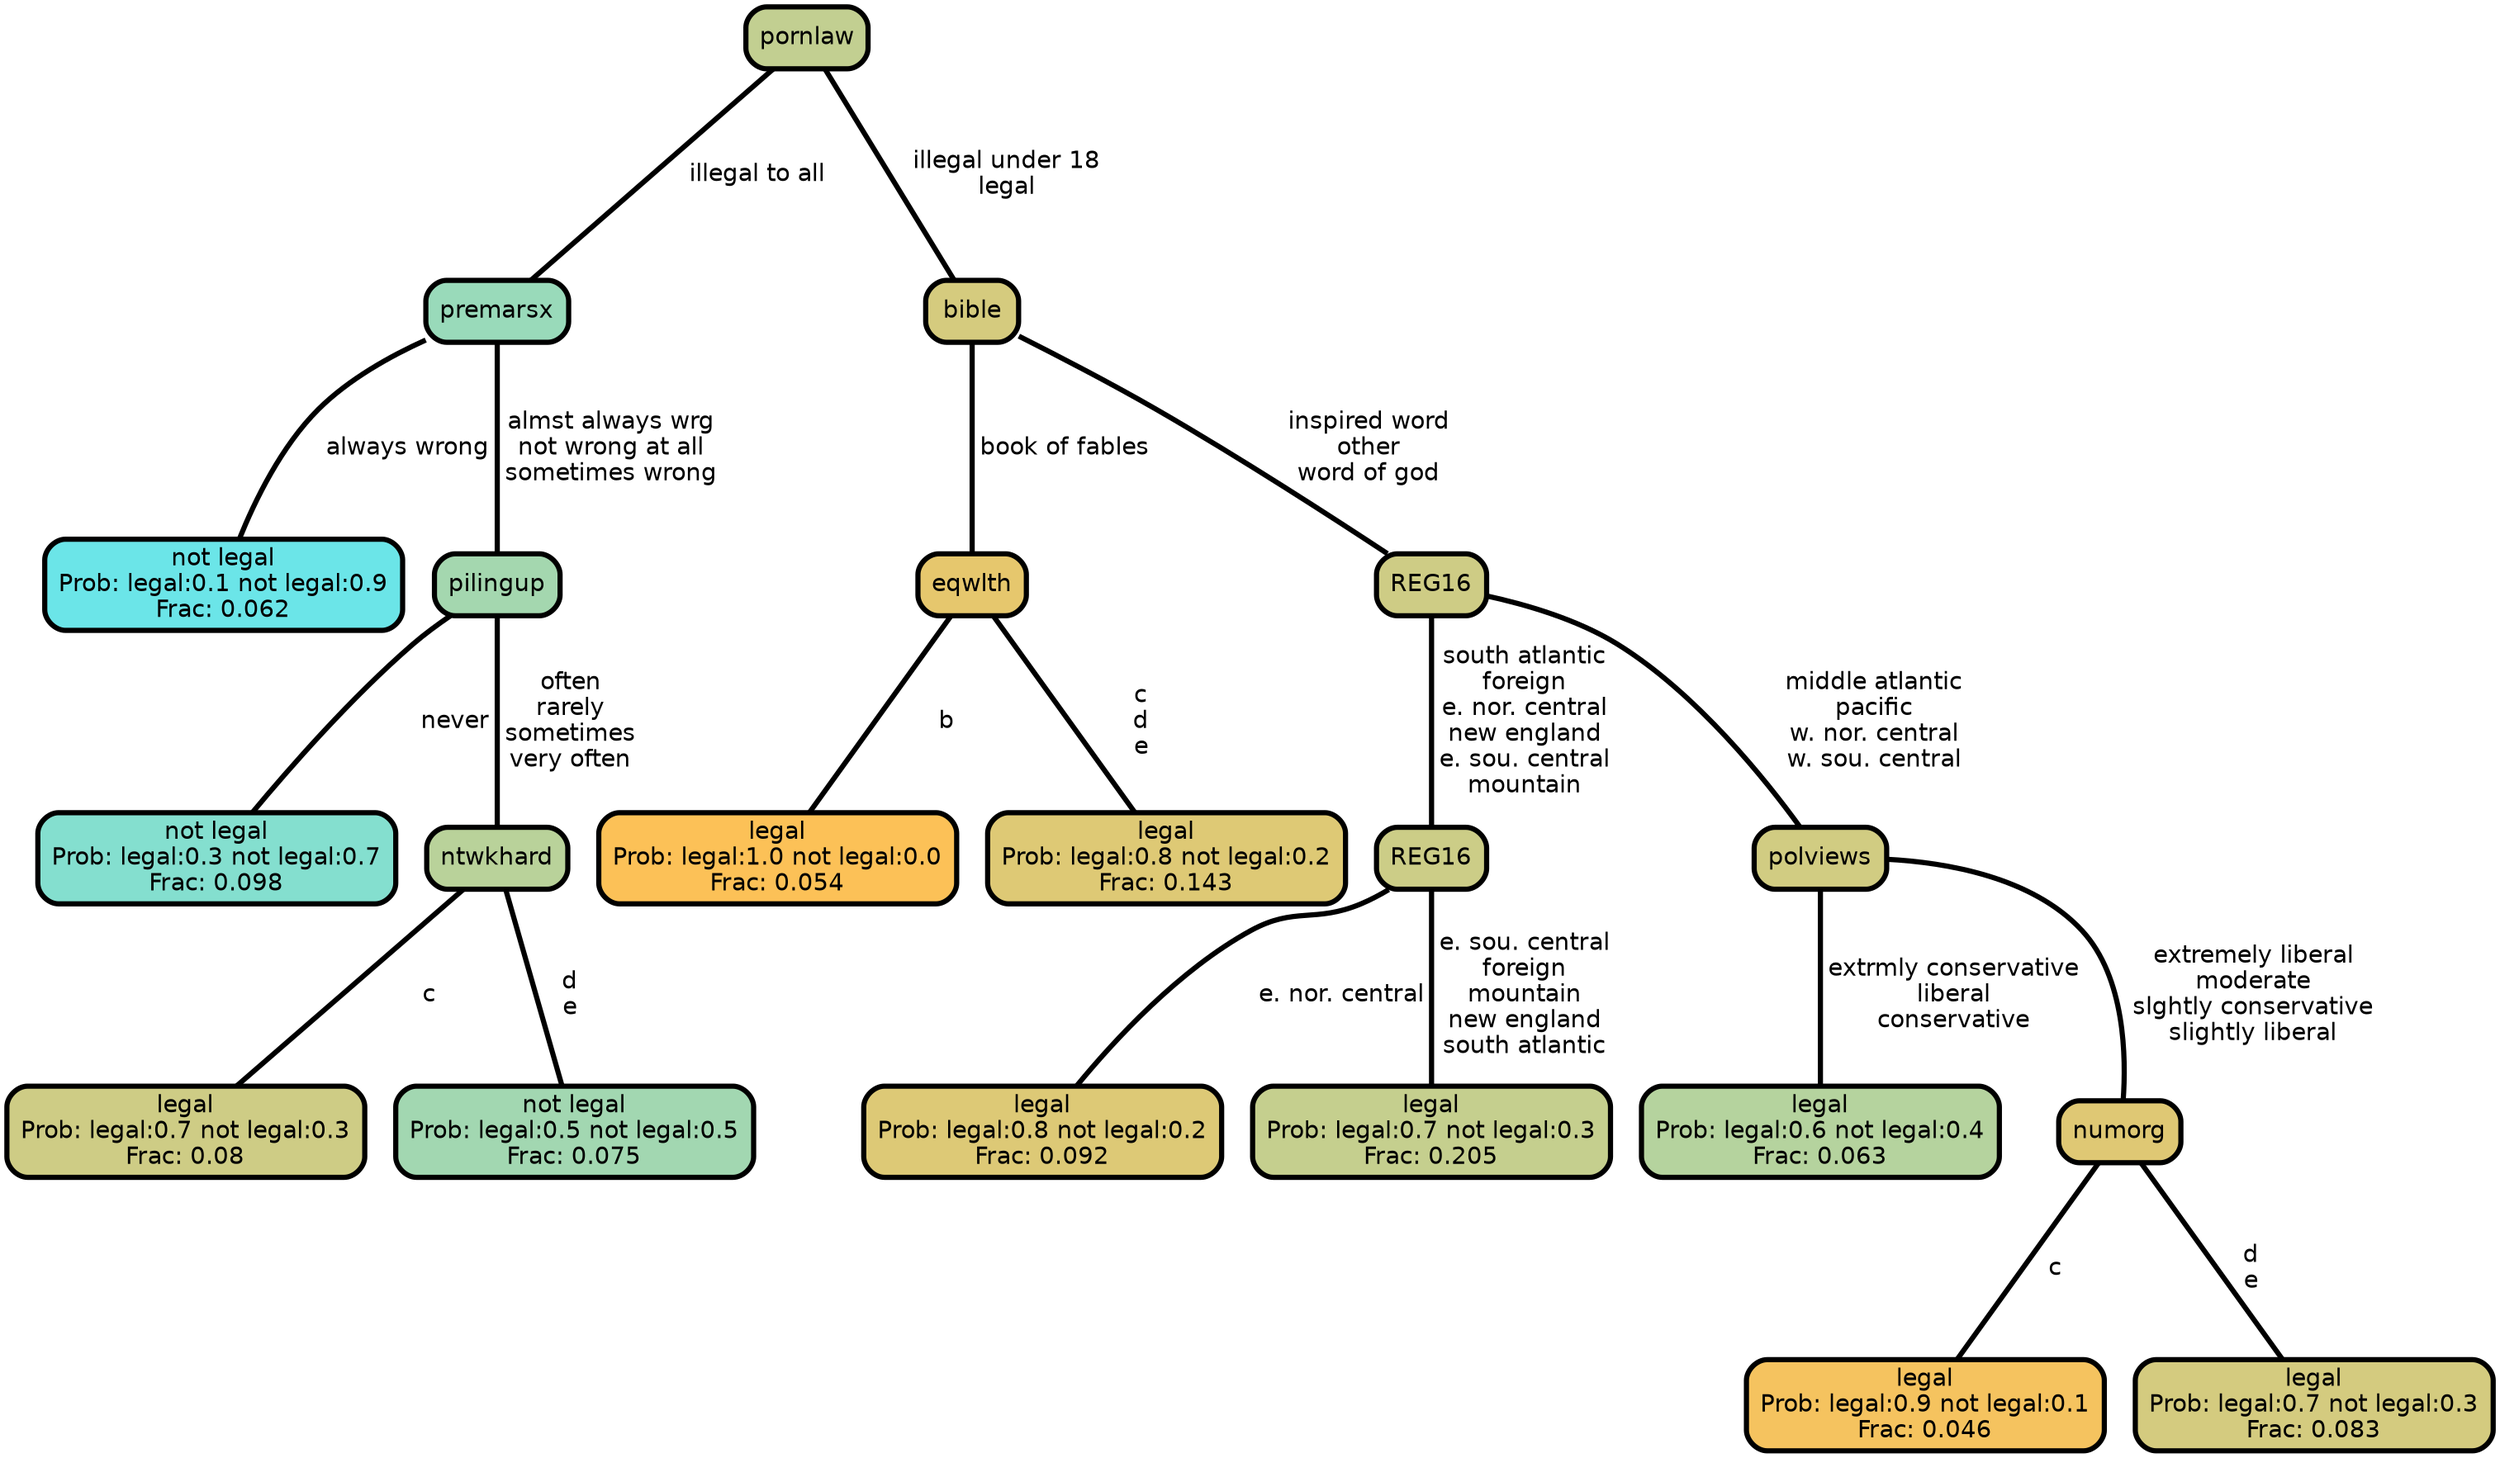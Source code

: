 graph Tree {
node [shape=box, style="filled, rounded",color="black",penwidth="3",fontcolor="black",                 fontname=helvetica] ;
graph [ranksep="0 equally", splines=straight,                 bgcolor=transparent, dpi=200] ;
edge [fontname=helvetica, color=black] ;
0 [label="not legal
Prob: legal:0.1 not legal:0.9
Frac: 0.062", fillcolor="#6be5e8"] ;
1 [label="premarsx", fillcolor="#99daba"] ;
2 [label="not legal
Prob: legal:0.3 not legal:0.7
Frac: 0.098", fillcolor="#84dfcf"] ;
3 [label="pilingup", fillcolor="#a4d7af"] ;
4 [label="legal
Prob: legal:0.7 not legal:0.3
Frac: 0.08", fillcolor="#cecc85"] ;
5 [label="ntwkhard", fillcolor="#b9d29a"] ;
6 [label="not legal
Prob: legal:0.5 not legal:0.5
Frac: 0.075", fillcolor="#a2d7b1"] ;
7 [label="pornlaw", fillcolor="#c2cf91"] ;
8 [label="legal
Prob: legal:1.0 not legal:0.0
Frac: 0.054", fillcolor="#fcc157"] ;
9 [label="eqwlth", fillcolor="#e6c76d"] ;
10 [label="legal
Prob: legal:0.8 not legal:0.2
Frac: 0.143", fillcolor="#dec975"] ;
11 [label="bible", fillcolor="#d5cb7e"] ;
12 [label="legal
Prob: legal:0.8 not legal:0.2
Frac: 0.092", fillcolor="#ddc976"] ;
13 [label="REG16", fillcolor="#cccd87"] ;
14 [label="legal
Prob: legal:0.7 not legal:0.3
Frac: 0.205", fillcolor="#c5cf8e"] ;
15 [label="REG16", fillcolor="#cecc85"] ;
16 [label="legal
Prob: legal:0.6 not legal:0.4
Frac: 0.063", fillcolor="#b5d39e"] ;
17 [label="polviews", fillcolor="#d1cc82"] ;
18 [label="legal
Prob: legal:0.9 not legal:0.1
Frac: 0.046", fillcolor="#f5c35f"] ;
19 [label="numorg", fillcolor="#dfc874"] ;
20 [label="legal
Prob: legal:0.7 not legal:0.3
Frac: 0.083", fillcolor="#d4cb7f"] ;
1 -- 0 [label=" always wrong",penwidth=3] ;
1 -- 3 [label=" almst always wrg\n not wrong at all\n sometimes wrong",penwidth=3] ;
3 -- 2 [label=" never",penwidth=3] ;
3 -- 5 [label=" often\n rarely\n sometimes\n very often",penwidth=3] ;
5 -- 4 [label=" c",penwidth=3] ;
5 -- 6 [label=" d\n e",penwidth=3] ;
7 -- 1 [label=" illegal to all",penwidth=3] ;
7 -- 11 [label=" illegal under 18\n legal",penwidth=3] ;
9 -- 8 [label=" b",penwidth=3] ;
9 -- 10 [label=" c\n d\n e",penwidth=3] ;
11 -- 9 [label=" book of fables",penwidth=3] ;
11 -- 15 [label=" inspired word\n other\n word of god",penwidth=3] ;
13 -- 12 [label=" e. nor. central",penwidth=3] ;
13 -- 14 [label=" e. sou. central\n foreign\n mountain\n new england\n south atlantic",penwidth=3] ;
15 -- 13 [label=" south atlantic\n foreign\n e. nor. central\n new england\n e. sou. central\n mountain",penwidth=3] ;
15 -- 17 [label=" middle atlantic\n pacific\n w. nor. central\n w. sou. central",penwidth=3] ;
17 -- 16 [label=" extrmly conservative\n liberal\n conservative",penwidth=3] ;
17 -- 19 [label=" extremely liberal\n moderate\n slghtly conservative\n slightly liberal",penwidth=3] ;
19 -- 18 [label=" c",penwidth=3] ;
19 -- 20 [label=" d\n e",penwidth=3] ;
{rank = same;}}